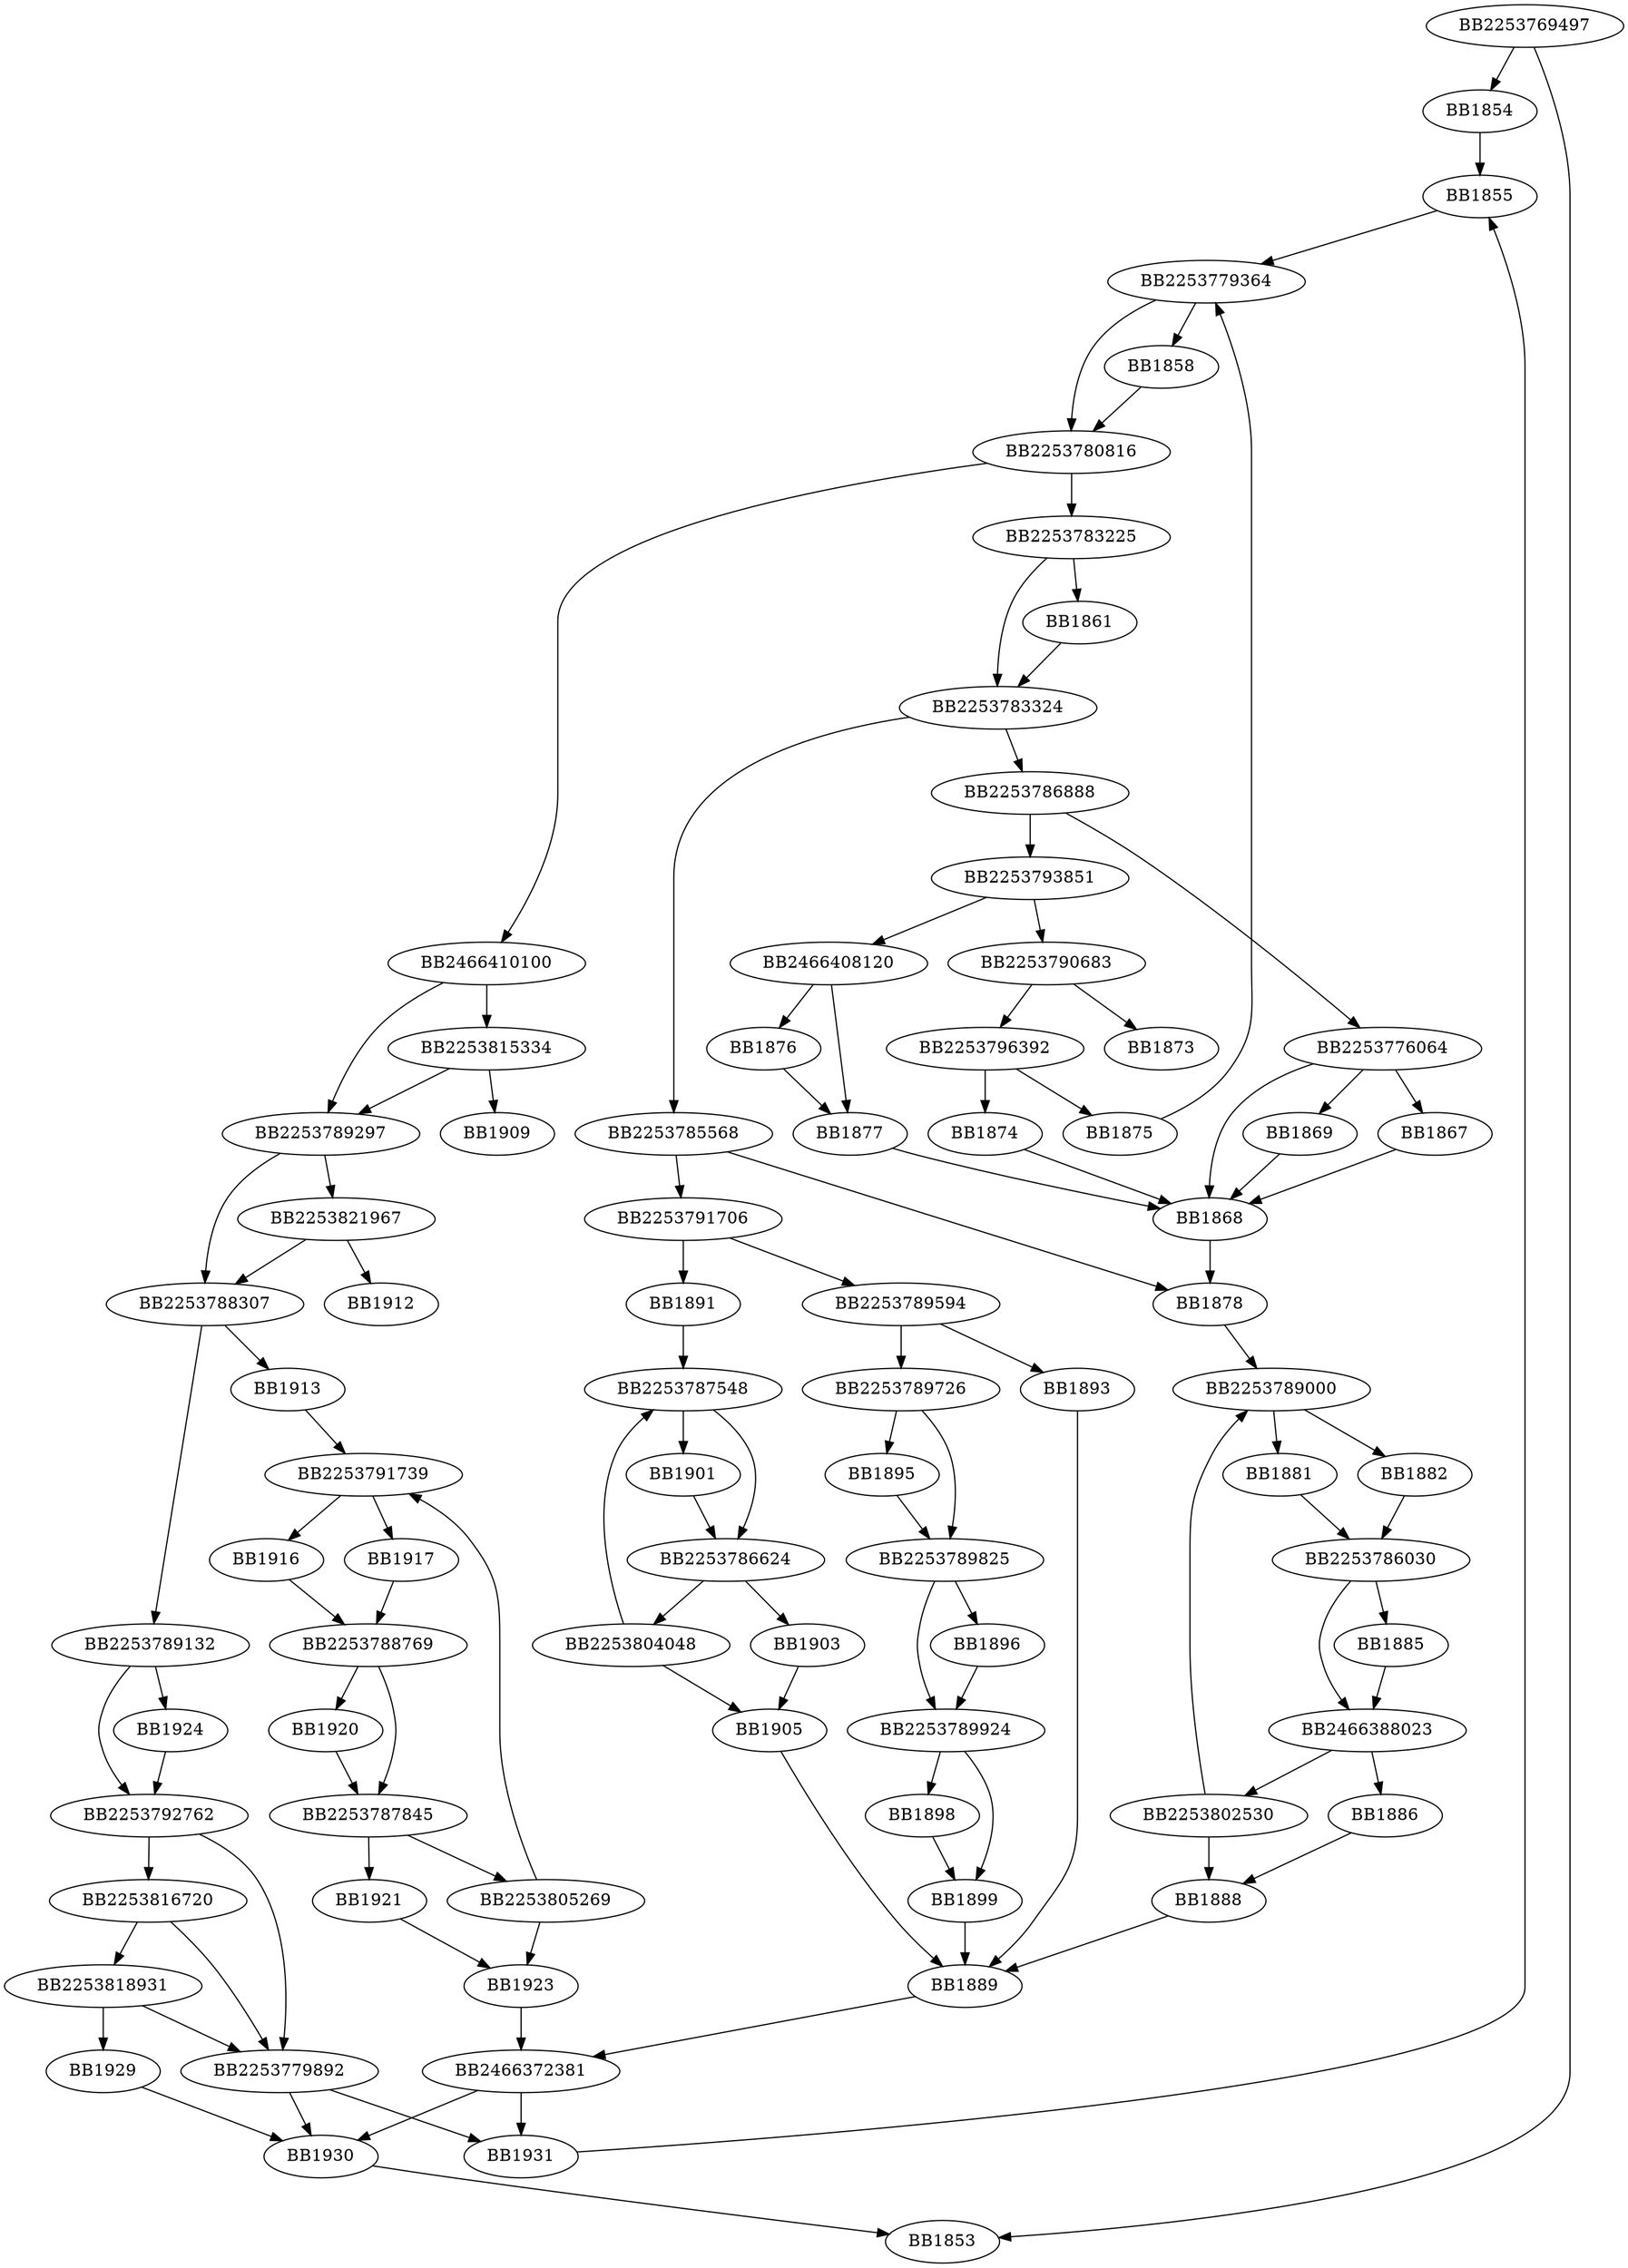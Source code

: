 digraph G{
	BB2253769497->BB1853;
	BB2253769497->BB1854;
	BB1854->BB1855;
	BB1855->BB2253779364;
	BB2253779364->BB2253780816;
	BB2253779364->BB1858;
	BB1858->BB2253780816;
	BB2253780816->BB2253783225;
	BB2253780816->BB2466410100;
	BB2253783225->BB1861;
	BB2253783225->BB2253783324;
	BB1861->BB2253783324;
	BB2253783324->BB2253786888;
	BB2253783324->BB2253785568;
	BB2253786888->BB2253776064;
	BB2253786888->BB2253793851;
	BB2253776064->BB1867;
	BB2253776064->BB1868;
	BB2253776064->BB1869;
	BB1869->BB1868;
	BB1867->BB1868;
	BB2253793851->BB2253790683;
	BB2253793851->BB2466408120;
	BB2253790683->BB2253796392;
	BB2253790683->BB1873;
	BB2253796392->BB1874;
	BB2253796392->BB1875;
	BB1874->BB1868;
	BB2466408120->BB1876;
	BB2466408120->BB1877;
	BB1876->BB1877;
	BB1877->BB1868;
	BB1868->BB1878;
	BB1875->BB2253779364;
	BB2253785568->BB1878;
	BB2253785568->BB2253791706;
	BB1878->BB2253789000;
	BB2253789000->BB1881;
	BB2253789000->BB1882;
	BB1881->BB2253786030;
	BB1882->BB2253786030;
	BB2253786030->BB2466388023;
	BB2253786030->BB1885;
	BB1885->BB2466388023;
	BB2466388023->BB1886;
	BB2466388023->BB2253802530;
	BB2253802530->BB2253789000;
	BB2253802530->BB1888;
	BB1886->BB1888;
	BB1888->BB1889;
	BB2253791706->BB2253789594;
	BB2253791706->BB1891;
	BB2253789594->BB2253789726;
	BB2253789594->BB1893;
	BB2253789726->BB2253789825;
	BB2253789726->BB1895;
	BB1895->BB2253789825;
	BB2253789825->BB1896;
	BB2253789825->BB2253789924;
	BB1896->BB2253789924;
	BB2253789924->BB1898;
	BB2253789924->BB1899;
	BB1898->BB1899;
	BB1899->BB1889;
	BB1893->BB1889;
	BB1891->BB2253787548;
	BB2253787548->BB1901;
	BB2253787548->BB2253786624;
	BB1901->BB2253786624;
	BB2253786624->BB1903;
	BB2253786624->BB2253804048;
	BB2253804048->BB2253787548;
	BB2253804048->BB1905;
	BB1903->BB1905;
	BB1905->BB1889;
	BB1889->BB2466372381;
	BB2466410100->BB2253789297;
	BB2466410100->BB2253815334;
	BB2253815334->BB2253789297;
	BB2253815334->BB1909;
	BB2253789297->BB2253821967;
	BB2253789297->BB2253788307;
	BB2253821967->BB1912;
	BB2253821967->BB2253788307;
	BB2253788307->BB1913;
	BB2253788307->BB2253789132;
	BB1913->BB2253791739;
	BB2253791739->BB1916;
	BB2253791739->BB1917;
	BB1916->BB2253788769;
	BB1917->BB2253788769;
	BB2253788769->BB2253787845;
	BB2253788769->BB1920;
	BB1920->BB2253787845;
	BB2253787845->BB1921;
	BB2253787845->BB2253805269;
	BB2253805269->BB2253791739;
	BB2253805269->BB1923;
	BB1921->BB1923;
	BB1923->BB2466372381;
	BB2253789132->BB1924;
	BB2253789132->BB2253792762;
	BB1924->BB2253792762;
	BB2253792762->BB2253779892;
	BB2253792762->BB2253816720;
	BB2253816720->BB2253779892;
	BB2253816720->BB2253818931;
	BB2253818931->BB1929;
	BB2253818931->BB2253779892;
	BB1929->BB1930;
	BB2253779892->BB1930;
	BB2253779892->BB1931;
	BB2466372381->BB1930;
	BB2466372381->BB1931;
	BB1931->BB1855;
	BB1930->BB1853;
}
